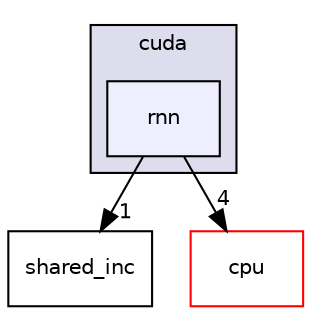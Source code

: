 digraph "onnxruntime/onnxruntime/core/providers/cuda/rnn" {
  compound=true
  node [ fontsize="10", fontname="Helvetica"];
  edge [ labelfontsize="10", labelfontname="Helvetica"];
  subgraph clusterdir_893aee19ddfc3e61cc87531e2d88f525 {
    graph [ bgcolor="#ddddee", pencolor="black", label="cuda" fontname="Helvetica", fontsize="10", URL="dir_893aee19ddfc3e61cc87531e2d88f525.html"]
  dir_cce585267478e9a3b1f7ba17191b40a1 [shape=box, label="rnn", style="filled", fillcolor="#eeeeff", pencolor="black", URL="dir_cce585267478e9a3b1f7ba17191b40a1.html"];
  }
  dir_85057dc90962d9550271a840d611b40a [shape=box label="shared_inc" URL="dir_85057dc90962d9550271a840d611b40a.html"];
  dir_3683cb2698e6daed4ebbd4c1d451f237 [shape=box label="cpu" fillcolor="white" style="filled" color="red" URL="dir_3683cb2698e6daed4ebbd4c1d451f237.html"];
  dir_cce585267478e9a3b1f7ba17191b40a1->dir_85057dc90962d9550271a840d611b40a [headlabel="1", labeldistance=1.5 headhref="dir_000062_000063.html"];
  dir_cce585267478e9a3b1f7ba17191b40a1->dir_3683cb2698e6daed4ebbd4c1d451f237 [headlabel="4", labeldistance=1.5 headhref="dir_000062_000033.html"];
}
